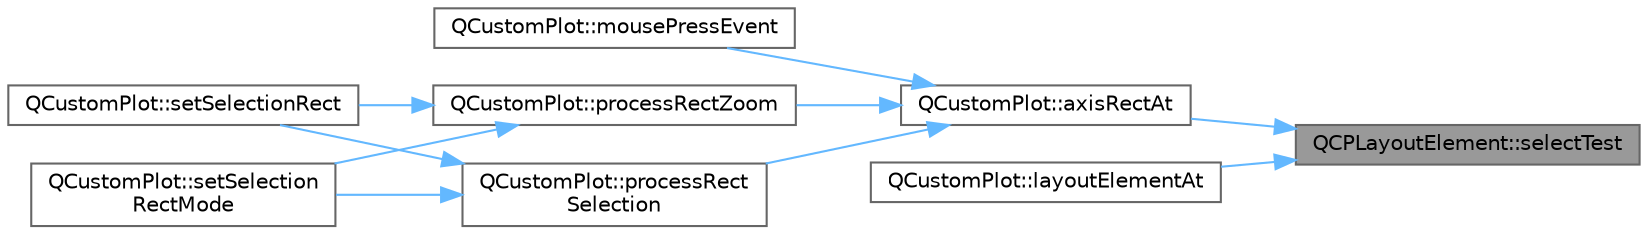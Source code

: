 digraph "QCPLayoutElement::selectTest"
{
 // LATEX_PDF_SIZE
  bgcolor="transparent";
  edge [fontname=Helvetica,fontsize=10,labelfontname=Helvetica,labelfontsize=10];
  node [fontname=Helvetica,fontsize=10,shape=box,height=0.2,width=0.4];
  rankdir="RL";
  Node1 [label="QCPLayoutElement::selectTest",height=0.2,width=0.4,color="gray40", fillcolor="grey60", style="filled", fontcolor="black",tooltip=" "];
  Node1 -> Node2 [dir="back",color="steelblue1",style="solid"];
  Node2 [label="QCustomPlot::axisRectAt",height=0.2,width=0.4,color="grey40", fillcolor="white", style="filled",URL="$class_q_custom_plot.html#a4a08842fc3e9ba6bed83aa410c5c5ba5",tooltip=" "];
  Node2 -> Node3 [dir="back",color="steelblue1",style="solid"];
  Node3 [label="QCustomPlot::mousePressEvent",height=0.2,width=0.4,color="grey40", fillcolor="white", style="filled",URL="$class_q_custom_plot.html#aac0a7296a6031dc667c01c1abd4ecc6b",tooltip=" "];
  Node2 -> Node4 [dir="back",color="steelblue1",style="solid"];
  Node4 [label="QCustomPlot::processRect\lSelection",height=0.2,width=0.4,color="grey40", fillcolor="white", style="filled",URL="$class_q_custom_plot.html#ac10849411e1d0e858ea7f29c8ade364c",tooltip=" "];
  Node4 -> Node5 [dir="back",color="steelblue1",style="solid"];
  Node5 [label="QCustomPlot::setSelectionRect",height=0.2,width=0.4,color="grey40", fillcolor="white", style="filled",URL="$class_q_custom_plot.html#a0c09f96df15faa4799ad7051bb16cf33",tooltip=" "];
  Node4 -> Node6 [dir="back",color="steelblue1",style="solid"];
  Node6 [label="QCustomPlot::setSelection\lRectMode",height=0.2,width=0.4,color="grey40", fillcolor="white", style="filled",URL="$class_q_custom_plot.html#a810ef958ebe84db661c7288b526c0deb",tooltip=" "];
  Node2 -> Node7 [dir="back",color="steelblue1",style="solid"];
  Node7 [label="QCustomPlot::processRectZoom",height=0.2,width=0.4,color="grey40", fillcolor="white", style="filled",URL="$class_q_custom_plot.html#a5508a207dcc279f316142f96d984bba3",tooltip=" "];
  Node7 -> Node5 [dir="back",color="steelblue1",style="solid"];
  Node7 -> Node6 [dir="back",color="steelblue1",style="solid"];
  Node1 -> Node8 [dir="back",color="steelblue1",style="solid"];
  Node8 [label="QCustomPlot::layoutElementAt",height=0.2,width=0.4,color="grey40", fillcolor="white", style="filled",URL="$class_q_custom_plot.html#afaa1d304e0287d140fd238e90889ef3c",tooltip=" "];
}
